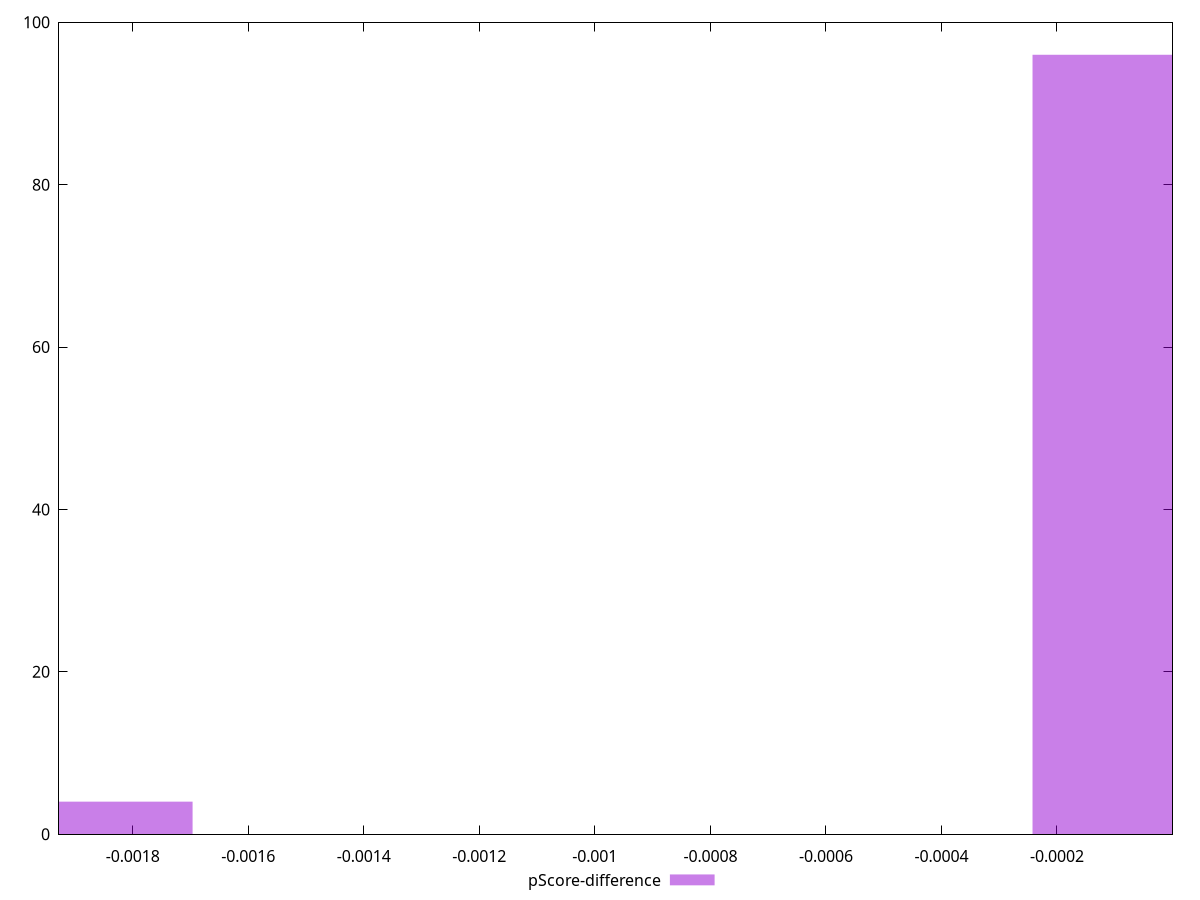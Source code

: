 reset

$pScoreDifference <<EOF
-0.0019386888656575394 4
0 96
EOF

set key outside below
set boxwidth 0.00048467221641438485
set xrange [-0.0019275898523334334:-3.478184318339572e-8]
set yrange [0:100]
set trange [0:100]
set style fill transparent solid 0.5 noborder
set terminal svg size 640, 490 enhanced background rgb 'white'
set output "reports/report_00031_2021-02-24T23-18-18.084Z/cumulative-layout-shift/samples/card/pScore-difference/histogram.svg"

plot $pScoreDifference title "pScore-difference" with boxes

reset
